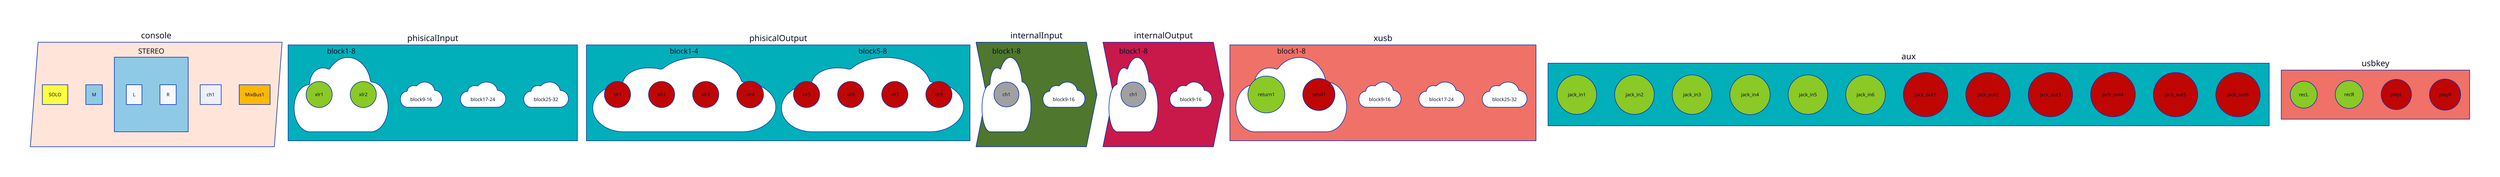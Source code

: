 # fixed hardware (display always)

direction: down

console: {
  SOLO.style.fill: "#ffff3f"
  M.style.fill: "#8ecae6"
  STEREO: {
    L
    R
    style.fill: "#8ecae6"
  }
  shape: parallelogram
  style.fill: "#ffe5d9"
}

phisicalInput: {
  block1-8.shape: cloud
  block9-16.shape: cloud
  block17-24.shape: cloud
  block25-32.shape: cloud
  style.fill: "#00afb9"
}

phisicalOutput: {
  block1-4: {
    xlr1: {
      shape: circle
      style.fill: "#bf0603"
    }
    xlr2: {
      shape: circle
      style.fill: "#bf0603"
    }
    xlr3: {
      shape: circle
      style.fill: "#bf0603"
    }
    xlr4: {
      shape: circle
      style.fill: "#bf0603"
    }

    shape: cloud
  }

  block5-8: {
    xlr5: {
      shape: circle
      style.fill: "#bf0603"
    }
    xlr6: {
      shape: circle
      style.fill: "#bf0603"
    }
    xlr7: {
      shape: circle
      style.fill: "#bf0603"
    }
    xlr8: {
      shape: circle
      style.fill: "#bf0603"
    }
    shape: cloud
  }

  shape: rectangle
  style.fill: "#00afb9"
}

internalInput: {
  block1-8.shape: cloud
  block9-16.shape: cloud
  shape: step
  style.fill: "#4f772d"
}

internalOutput: {
  block1-8.shape: cloud
  block9-16.shape: cloud
  shape: step
  style.fill: "#c9184a"
}

xusb: {
  block1-8.shape: cloud
  block9-16.shape: cloud
  block17-24.shape: cloud
  block25-32.shape: cloud
  style.fill: "#f07167"
}

aux: {
  jack_in1: {
    shape: circle
    style.fill: "#8ac926"
  }
  jack_in2: {
    shape: circle
    style.fill: "#8ac926"
  }
  jack_in3: {
    shape: circle
    style.fill: "#8ac926"
  }
  jack_in4: {
    shape: circle
    style.fill: "#8ac926"
  }
  jack_in5: {
    shape: circle
    style.fill: "#8ac926"
  }
  jack_in6: {
    shape: circle
    style.fill: "#8ac926"
  }
  jack_out1: {
    shape: circle
    style.fill: "#bf0603"
  }
  jack_out2: {
    shape: circle
    style.fill: "#bf0603"
  }
  jack_out3: {
    shape: circle
    style.fill: "#bf0603"
  }
  jack_out4: {
    shape: circle
    style.fill: "#bf0603"
  }
  jack_out5: {
    shape: circle
    style.fill: "#bf0603"
  }
  jack_out6: {
    shape: circle
    style.fill: "#bf0603"
  }
  shape: rectangle
  style.fill: "#00afb9"
}

usbkey: {
  recL: {
    shape: circle
    style.fill: "#8ac926"
  }
  recR: {
    shape: circle
    style.fill: "#8ac926"
  }
  playL: {
    shape: circle
    style.fill: "#bf0603"
  }
  playR: {
    shape: circle
    style.fill: "#bf0603"
  }
  shape: rectangle
  style.fill: "#f07167"
}

# some minimal connectors

console: {
  slider1.label: ch1
  bus1: {
    label: MixBus1
    style.fill: "#ffb703"
  }
}

phisicalInput.block1-8: {
  xlr1: {
    shape: circle
    style.fill: "#8ac926"
  }
  xlr2: {
    shape: circle
    style.fill: "#8ac926"
  }
}

xusb.block1-8: {
  return1: {
    shape: circle
    style.fill: "#8ac926"
  }

  send1: {
    shape: circle
    style.fill: "#bf0603"
  }
}

internalInput.block1-8: {
  ch1: {
    shape: circle
    style.fill: "#a0a0a0"
  }
}

internalOutput.block1-8: {
  ch1: {
    shape: circle
    style.fill: "#a0a0a0"
  }
}

# end
